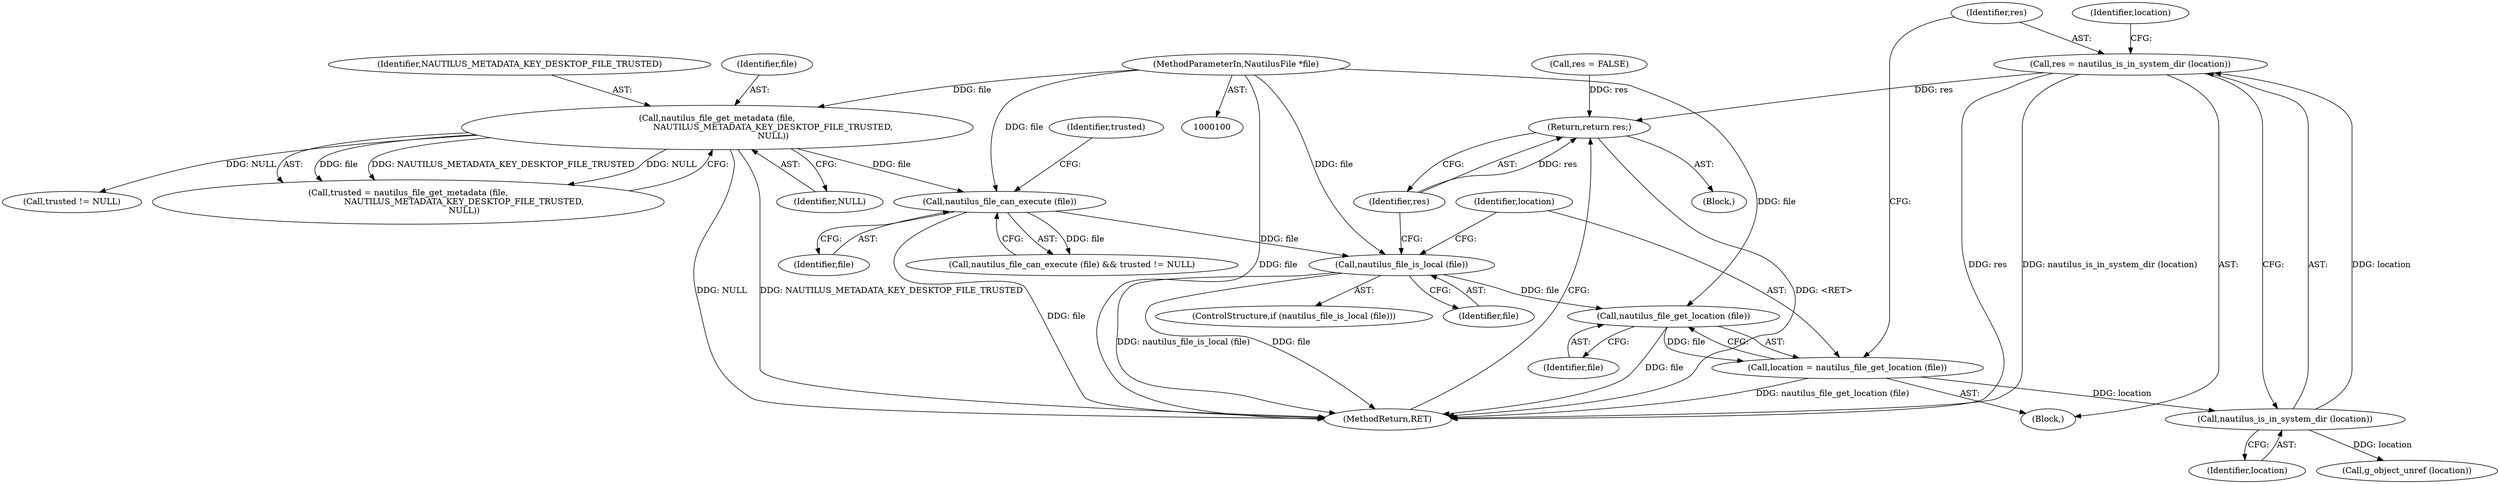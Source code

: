digraph "0_nautilus_1630f53481f445ada0a455e9979236d31a8d3bb0@API" {
"1000143" [label="(Call,res = nautilus_is_in_system_dir (location))"];
"1000145" [label="(Call,nautilus_is_in_system_dir (location))"];
"1000139" [label="(Call,location = nautilus_file_get_location (file))"];
"1000141" [label="(Call,nautilus_file_get_location (file))"];
"1000136" [label="(Call,nautilus_file_is_local (file))"];
"1000124" [label="(Call,nautilus_file_can_execute (file))"];
"1000118" [label="(Call,nautilus_file_get_metadata (file,\n                                          NAUTILUS_METADATA_KEY_DESKTOP_FILE_TRUSTED,\n                                          NULL))"];
"1000101" [label="(MethodParameterIn,NautilusFile *file)"];
"1000149" [label="(Return,return res;)"];
"1000135" [label="(ControlStructure,if (nautilus_file_is_local (file)))"];
"1000142" [label="(Identifier,file)"];
"1000148" [label="(Identifier,location)"];
"1000101" [label="(MethodParameterIn,NautilusFile *file)"];
"1000138" [label="(Block,)"];
"1000119" [label="(Identifier,file)"];
"1000149" [label="(Return,return res;)"];
"1000139" [label="(Call,location = nautilus_file_get_location (file))"];
"1000120" [label="(Identifier,NAUTILUS_METADATA_KEY_DESKTOP_FILE_TRUSTED)"];
"1000140" [label="(Identifier,location)"];
"1000145" [label="(Call,nautilus_is_in_system_dir (location))"];
"1000151" [label="(MethodReturn,RET)"];
"1000125" [label="(Identifier,file)"];
"1000144" [label="(Identifier,res)"];
"1000143" [label="(Call,res = nautilus_is_in_system_dir (location))"];
"1000150" [label="(Identifier,res)"];
"1000116" [label="(Call,trusted = nautilus_file_get_metadata (file,\n                                          NAUTILUS_METADATA_KEY_DESKTOP_FILE_TRUSTED,\n                                          NULL))"];
"1000137" [label="(Identifier,file)"];
"1000127" [label="(Identifier,trusted)"];
"1000118" [label="(Call,nautilus_file_get_metadata (file,\n                                          NAUTILUS_METADATA_KEY_DESKTOP_FILE_TRUSTED,\n                                          NULL))"];
"1000132" [label="(Call,res = FALSE)"];
"1000146" [label="(Identifier,location)"];
"1000141" [label="(Call,nautilus_file_get_location (file))"];
"1000121" [label="(Identifier,NULL)"];
"1000123" [label="(Call,nautilus_file_can_execute (file) && trusted != NULL)"];
"1000103" [label="(Block,)"];
"1000136" [label="(Call,nautilus_file_is_local (file))"];
"1000147" [label="(Call,g_object_unref (location))"];
"1000124" [label="(Call,nautilus_file_can_execute (file))"];
"1000126" [label="(Call,trusted != NULL)"];
"1000143" -> "1000138"  [label="AST: "];
"1000143" -> "1000145"  [label="CFG: "];
"1000144" -> "1000143"  [label="AST: "];
"1000145" -> "1000143"  [label="AST: "];
"1000148" -> "1000143"  [label="CFG: "];
"1000143" -> "1000151"  [label="DDG: res"];
"1000143" -> "1000151"  [label="DDG: nautilus_is_in_system_dir (location)"];
"1000145" -> "1000143"  [label="DDG: location"];
"1000143" -> "1000149"  [label="DDG: res"];
"1000145" -> "1000146"  [label="CFG: "];
"1000146" -> "1000145"  [label="AST: "];
"1000139" -> "1000145"  [label="DDG: location"];
"1000145" -> "1000147"  [label="DDG: location"];
"1000139" -> "1000138"  [label="AST: "];
"1000139" -> "1000141"  [label="CFG: "];
"1000140" -> "1000139"  [label="AST: "];
"1000141" -> "1000139"  [label="AST: "];
"1000144" -> "1000139"  [label="CFG: "];
"1000139" -> "1000151"  [label="DDG: nautilus_file_get_location (file)"];
"1000141" -> "1000139"  [label="DDG: file"];
"1000141" -> "1000142"  [label="CFG: "];
"1000142" -> "1000141"  [label="AST: "];
"1000141" -> "1000151"  [label="DDG: file"];
"1000136" -> "1000141"  [label="DDG: file"];
"1000101" -> "1000141"  [label="DDG: file"];
"1000136" -> "1000135"  [label="AST: "];
"1000136" -> "1000137"  [label="CFG: "];
"1000137" -> "1000136"  [label="AST: "];
"1000140" -> "1000136"  [label="CFG: "];
"1000150" -> "1000136"  [label="CFG: "];
"1000136" -> "1000151"  [label="DDG: nautilus_file_is_local (file)"];
"1000136" -> "1000151"  [label="DDG: file"];
"1000124" -> "1000136"  [label="DDG: file"];
"1000101" -> "1000136"  [label="DDG: file"];
"1000124" -> "1000123"  [label="AST: "];
"1000124" -> "1000125"  [label="CFG: "];
"1000125" -> "1000124"  [label="AST: "];
"1000127" -> "1000124"  [label="CFG: "];
"1000123" -> "1000124"  [label="CFG: "];
"1000124" -> "1000151"  [label="DDG: file"];
"1000124" -> "1000123"  [label="DDG: file"];
"1000118" -> "1000124"  [label="DDG: file"];
"1000101" -> "1000124"  [label="DDG: file"];
"1000118" -> "1000116"  [label="AST: "];
"1000118" -> "1000121"  [label="CFG: "];
"1000119" -> "1000118"  [label="AST: "];
"1000120" -> "1000118"  [label="AST: "];
"1000121" -> "1000118"  [label="AST: "];
"1000116" -> "1000118"  [label="CFG: "];
"1000118" -> "1000151"  [label="DDG: NULL"];
"1000118" -> "1000151"  [label="DDG: NAUTILUS_METADATA_KEY_DESKTOP_FILE_TRUSTED"];
"1000118" -> "1000116"  [label="DDG: file"];
"1000118" -> "1000116"  [label="DDG: NAUTILUS_METADATA_KEY_DESKTOP_FILE_TRUSTED"];
"1000118" -> "1000116"  [label="DDG: NULL"];
"1000101" -> "1000118"  [label="DDG: file"];
"1000118" -> "1000126"  [label="DDG: NULL"];
"1000101" -> "1000100"  [label="AST: "];
"1000101" -> "1000151"  [label="DDG: file"];
"1000149" -> "1000103"  [label="AST: "];
"1000149" -> "1000150"  [label="CFG: "];
"1000150" -> "1000149"  [label="AST: "];
"1000151" -> "1000149"  [label="CFG: "];
"1000149" -> "1000151"  [label="DDG: <RET>"];
"1000150" -> "1000149"  [label="DDG: res"];
"1000132" -> "1000149"  [label="DDG: res"];
}
